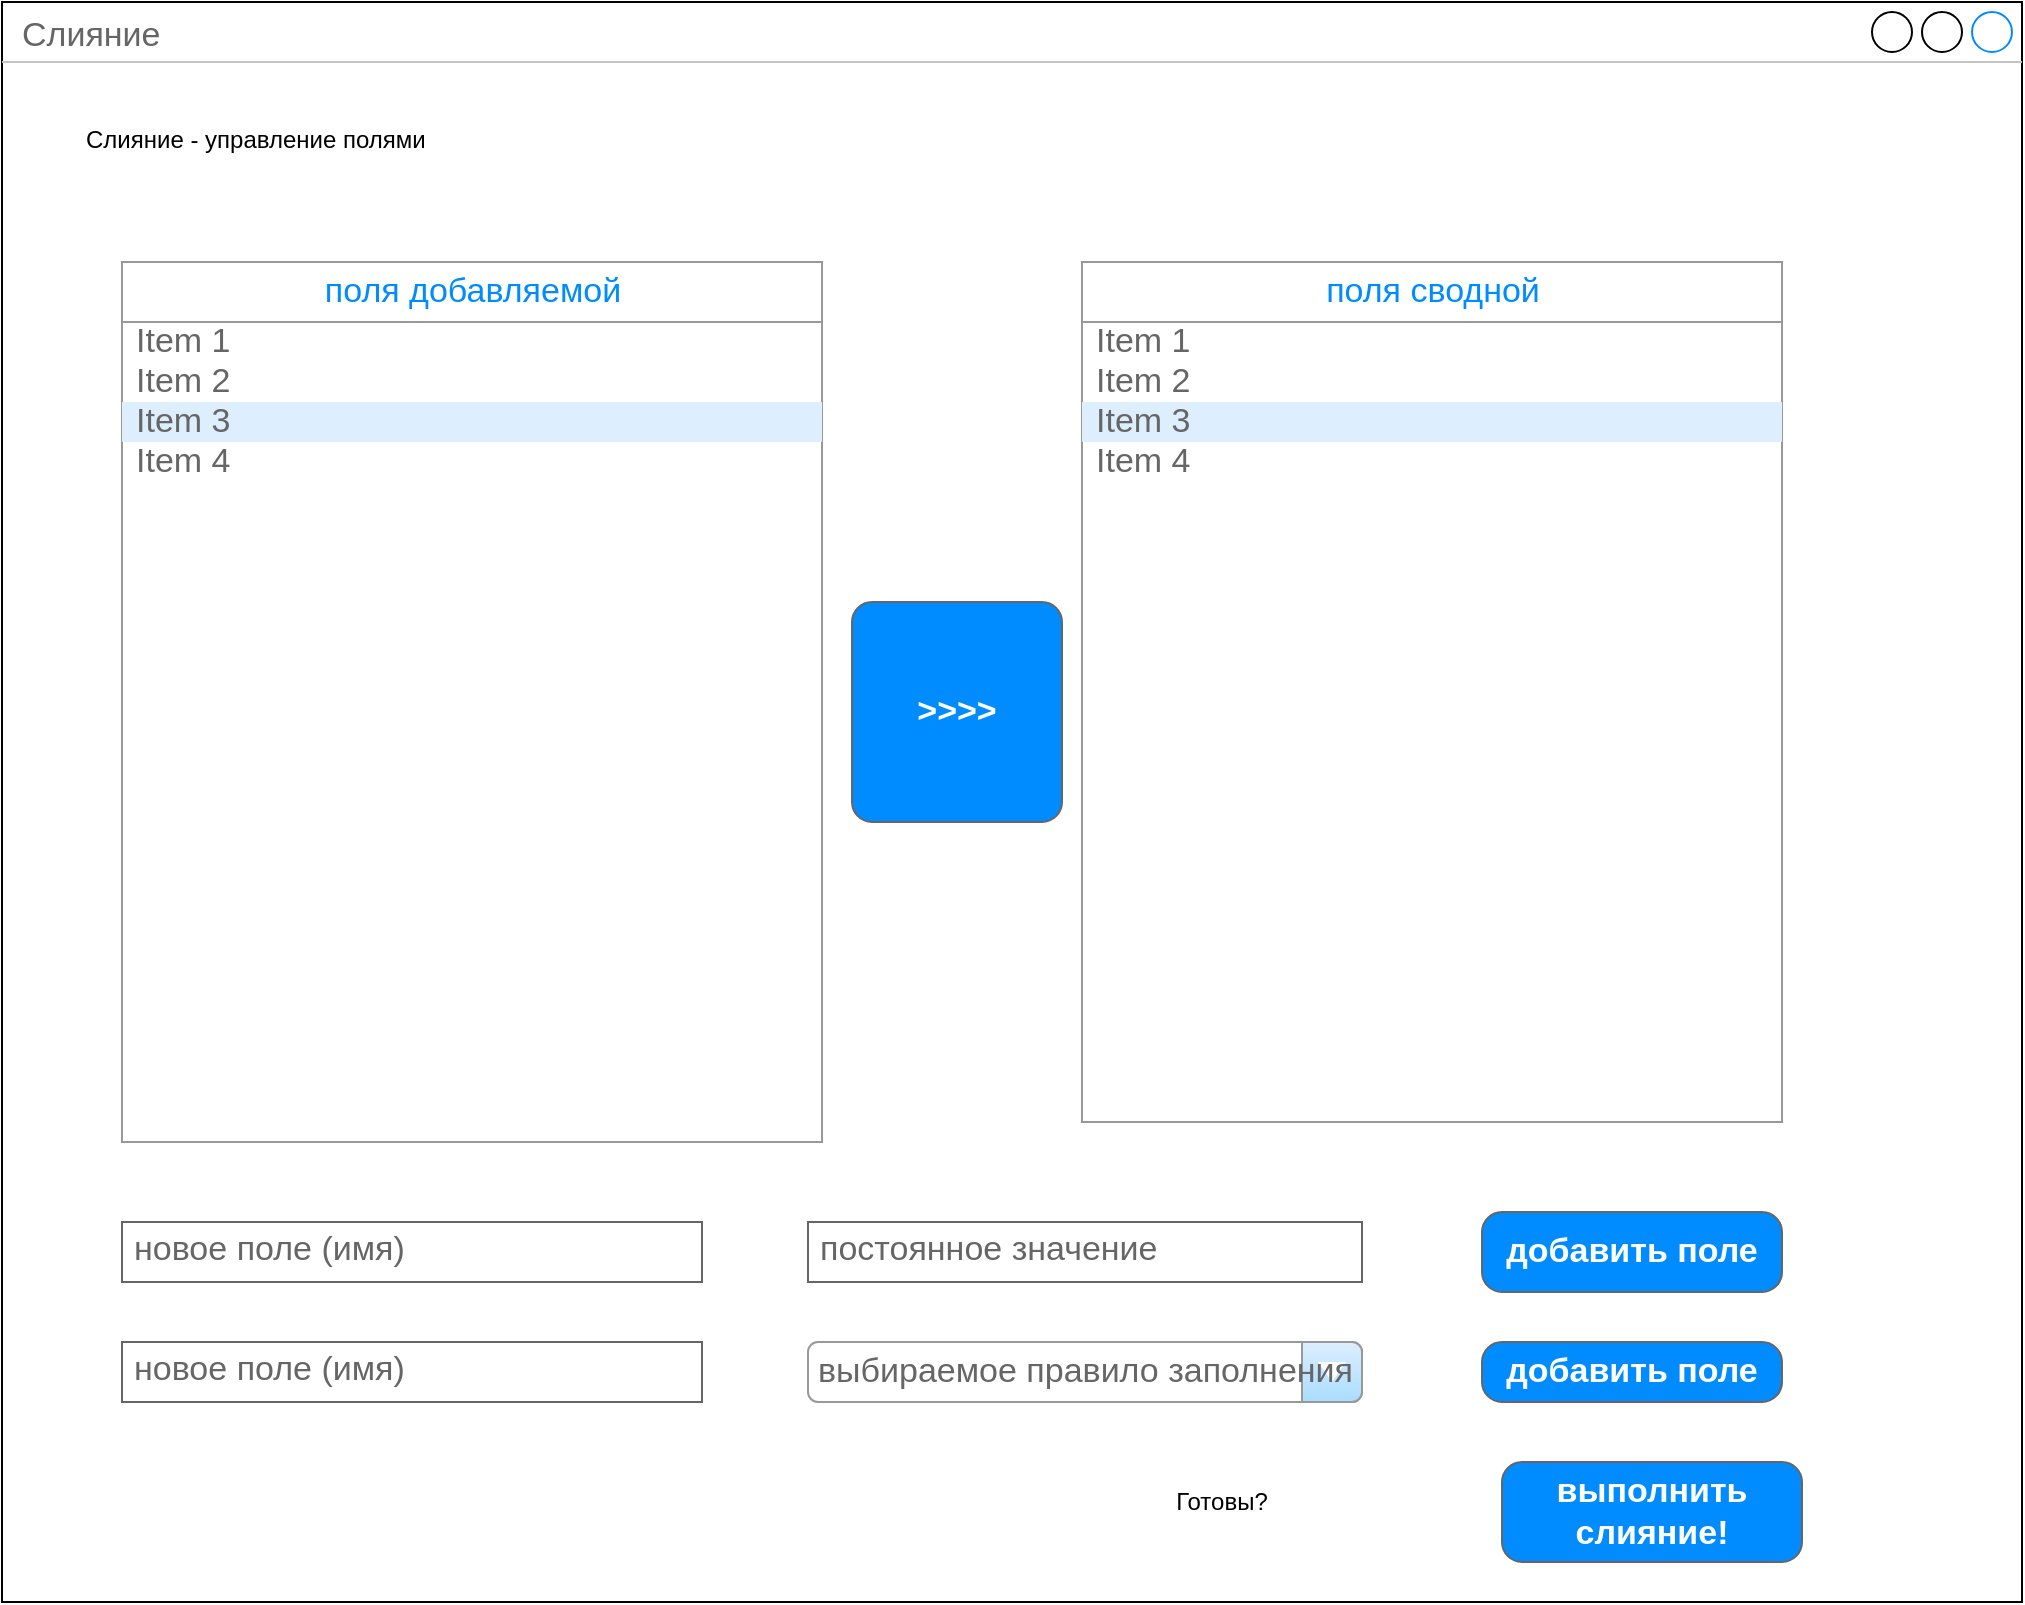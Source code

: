 <mxfile version="13.3.5" type="device"><diagram name="Page-1" id="03018318-947c-dd8e-b7a3-06fadd420f32"><mxGraphModel dx="1408" dy="818" grid="1" gridSize="10" guides="1" tooltips="1" connect="1" arrows="1" fold="1" page="1" pageScale="1" pageWidth="1100" pageHeight="850" background="#ffffff" math="0" shadow="0"><root><mxCell id="0"/><mxCell id="1" parent="0"/><mxCell id="zKLXCUddKXIrfjXFG0iX-1" value="Слияние" style="strokeWidth=1;shadow=0;dashed=0;align=center;html=1;shape=mxgraph.mockup.containers.window;align=left;verticalAlign=top;spacingLeft=8;strokeColor2=#008cff;strokeColor3=#c4c4c4;fontColor=#666666;mainText=;fontSize=17;labelBackgroundColor=none;" vertex="1" parent="1"><mxGeometry x="60" y="10" width="1010" height="800" as="geometry"/></mxCell><mxCell id="zKLXCUddKXIrfjXFG0iX-2" value="Слияние - управление полями" style="text;spacingTop=-5;whiteSpace=wrap;html=1;align=left;fontSize=12;fontFamily=Helvetica;fillColor=none;strokeColor=none;" vertex="1" parent="1"><mxGeometry x="100" y="70" width="920" height="40" as="geometry"/></mxCell><mxCell id="zKLXCUddKXIrfjXFG0iX-3" value="" style="strokeWidth=1;shadow=0;dashed=0;align=center;html=1;shape=mxgraph.mockup.forms.rrect;rSize=0;strokeColor=#999999;fillColor=#ffffff;" vertex="1" parent="1"><mxGeometry x="120" y="140" width="350" height="440" as="geometry"/></mxCell><mxCell id="zKLXCUddKXIrfjXFG0iX-4" value="поля добавляемой" style="strokeWidth=1;shadow=0;dashed=0;align=center;html=1;shape=mxgraph.mockup.forms.rrect;rSize=0;strokeColor=#999999;fontColor=#008cff;fontSize=17;fillColor=#ffffff;resizeWidth=1;" vertex="1" parent="zKLXCUddKXIrfjXFG0iX-3"><mxGeometry width="350" height="30" relative="1" as="geometry"/></mxCell><mxCell id="zKLXCUddKXIrfjXFG0iX-5" value="Item 1" style="strokeWidth=1;shadow=0;dashed=0;align=center;html=1;shape=mxgraph.mockup.forms.anchor;fontSize=17;fontColor=#666666;align=left;spacingLeft=5;resizeWidth=1;" vertex="1" parent="zKLXCUddKXIrfjXFG0iX-3"><mxGeometry width="350" height="20" relative="1" as="geometry"><mxPoint y="30" as="offset"/></mxGeometry></mxCell><mxCell id="zKLXCUddKXIrfjXFG0iX-6" value="Item 2" style="strokeWidth=1;shadow=0;dashed=0;align=center;html=1;shape=mxgraph.mockup.forms.anchor;fontSize=17;fontColor=#666666;align=left;spacingLeft=5;resizeWidth=1;" vertex="1" parent="zKLXCUddKXIrfjXFG0iX-3"><mxGeometry width="350" height="20" relative="1" as="geometry"><mxPoint y="50" as="offset"/></mxGeometry></mxCell><mxCell id="zKLXCUddKXIrfjXFG0iX-7" value="Item 3" style="strokeWidth=1;shadow=0;dashed=0;align=center;html=1;shape=mxgraph.mockup.forms.rrect;rSize=0;fontSize=17;fontColor=#666666;align=left;spacingLeft=5;fillColor=#ddeeff;strokeColor=none;resizeWidth=1;" vertex="1" parent="zKLXCUddKXIrfjXFG0iX-3"><mxGeometry width="350" height="20" relative="1" as="geometry"><mxPoint y="70" as="offset"/></mxGeometry></mxCell><mxCell id="zKLXCUddKXIrfjXFG0iX-8" value="Item 4" style="strokeWidth=1;shadow=0;dashed=0;align=center;html=1;shape=mxgraph.mockup.forms.anchor;fontSize=17;fontColor=#666666;align=left;spacingLeft=5;resizeWidth=1;" vertex="1" parent="zKLXCUddKXIrfjXFG0iX-3"><mxGeometry width="350" height="20" relative="1" as="geometry"><mxPoint y="90" as="offset"/></mxGeometry></mxCell><mxCell id="zKLXCUddKXIrfjXFG0iX-10" value="" style="strokeWidth=1;shadow=0;dashed=0;align=center;html=1;shape=mxgraph.mockup.forms.rrect;rSize=0;strokeColor=#999999;fillColor=#ffffff;" vertex="1" parent="1"><mxGeometry x="600" y="140" width="350" height="430" as="geometry"/></mxCell><mxCell id="zKLXCUddKXIrfjXFG0iX-11" value="поля сводной" style="strokeWidth=1;shadow=0;dashed=0;align=center;html=1;shape=mxgraph.mockup.forms.rrect;rSize=0;strokeColor=#999999;fontColor=#008cff;fontSize=17;fillColor=#ffffff;resizeWidth=1;" vertex="1" parent="zKLXCUddKXIrfjXFG0iX-10"><mxGeometry width="350" height="30" relative="1" as="geometry"/></mxCell><mxCell id="zKLXCUddKXIrfjXFG0iX-12" value="Item 1" style="strokeWidth=1;shadow=0;dashed=0;align=center;html=1;shape=mxgraph.mockup.forms.anchor;fontSize=17;fontColor=#666666;align=left;spacingLeft=5;resizeWidth=1;" vertex="1" parent="zKLXCUddKXIrfjXFG0iX-10"><mxGeometry width="350" height="20" relative="1" as="geometry"><mxPoint y="30" as="offset"/></mxGeometry></mxCell><mxCell id="zKLXCUddKXIrfjXFG0iX-13" value="Item 2" style="strokeWidth=1;shadow=0;dashed=0;align=center;html=1;shape=mxgraph.mockup.forms.anchor;fontSize=17;fontColor=#666666;align=left;spacingLeft=5;resizeWidth=1;" vertex="1" parent="zKLXCUddKXIrfjXFG0iX-10"><mxGeometry width="350" height="20" relative="1" as="geometry"><mxPoint y="50" as="offset"/></mxGeometry></mxCell><mxCell id="zKLXCUddKXIrfjXFG0iX-14" value="Item 3" style="strokeWidth=1;shadow=0;dashed=0;align=center;html=1;shape=mxgraph.mockup.forms.rrect;rSize=0;fontSize=17;fontColor=#666666;align=left;spacingLeft=5;fillColor=#ddeeff;strokeColor=none;resizeWidth=1;" vertex="1" parent="zKLXCUddKXIrfjXFG0iX-10"><mxGeometry width="350" height="20" relative="1" as="geometry"><mxPoint y="70" as="offset"/></mxGeometry></mxCell><mxCell id="zKLXCUddKXIrfjXFG0iX-15" value="Item 4" style="strokeWidth=1;shadow=0;dashed=0;align=center;html=1;shape=mxgraph.mockup.forms.anchor;fontSize=17;fontColor=#666666;align=left;spacingLeft=5;resizeWidth=1;" vertex="1" parent="zKLXCUddKXIrfjXFG0iX-10"><mxGeometry width="350" height="20" relative="1" as="geometry"><mxPoint y="90" as="offset"/></mxGeometry></mxCell><mxCell id="zKLXCUddKXIrfjXFG0iX-22" value="&amp;gt;&amp;gt;&amp;gt;&amp;gt;" style="strokeWidth=1;shadow=0;dashed=0;align=center;html=1;shape=mxgraph.mockup.buttons.button;strokeColor=#666666;fontColor=#ffffff;mainText=;buttonStyle=round;fontSize=17;fontStyle=1;fillColor=#008cff;whiteSpace=wrap;" vertex="1" parent="1"><mxGeometry x="485" y="310" width="105" height="110" as="geometry"/></mxCell><mxCell id="zKLXCUddKXIrfjXFG0iX-23" value="новое поле (имя)" style="strokeWidth=1;shadow=0;dashed=0;align=center;html=1;shape=mxgraph.mockup.text.textBox;fontColor=#666666;align=left;fontSize=17;spacingLeft=4;spacingTop=-3;strokeColor=#666666;mainText=" vertex="1" parent="1"><mxGeometry x="120" y="620" width="290" height="30" as="geometry"/></mxCell><mxCell id="zKLXCUddKXIrfjXFG0iX-24" value="постоянное значение" style="strokeWidth=1;shadow=0;dashed=0;align=center;html=1;shape=mxgraph.mockup.text.textBox;fontColor=#666666;align=left;fontSize=17;spacingLeft=4;spacingTop=-3;strokeColor=#666666;mainText=" vertex="1" parent="1"><mxGeometry x="463" y="620" width="277" height="30" as="geometry"/></mxCell><mxCell id="zKLXCUddKXIrfjXFG0iX-25" value="добавить поле" style="strokeWidth=1;shadow=0;dashed=0;align=center;html=1;shape=mxgraph.mockup.buttons.button;strokeColor=#666666;fontColor=#ffffff;mainText=;buttonStyle=round;fontSize=17;fontStyle=1;fillColor=#008cff;whiteSpace=wrap;" vertex="1" parent="1"><mxGeometry x="800" y="615" width="150" height="40" as="geometry"/></mxCell><mxCell id="zKLXCUddKXIrfjXFG0iX-26" value="новое поле (имя)" style="strokeWidth=1;shadow=0;dashed=0;align=center;html=1;shape=mxgraph.mockup.text.textBox;fontColor=#666666;align=left;fontSize=17;spacingLeft=4;spacingTop=-3;strokeColor=#666666;mainText=" vertex="1" parent="1"><mxGeometry x="120" y="680" width="290" height="30" as="geometry"/></mxCell><mxCell id="zKLXCUddKXIrfjXFG0iX-28" value="выбираемое правило заполнения" style="strokeWidth=1;shadow=0;dashed=0;align=center;html=1;shape=mxgraph.mockup.forms.comboBox;strokeColor=#999999;fillColor=#ddeeff;align=left;fillColor2=#aaddff;mainText=;fontColor=#666666;fontSize=17;spacingLeft=3;" vertex="1" parent="1"><mxGeometry x="463" y="680" width="277" height="30" as="geometry"/></mxCell><mxCell id="zKLXCUddKXIrfjXFG0iX-29" value="добавить поле" style="strokeWidth=1;shadow=0;dashed=0;align=center;html=1;shape=mxgraph.mockup.buttons.button;strokeColor=#666666;fontColor=#ffffff;mainText=;buttonStyle=round;fontSize=17;fontStyle=1;fillColor=#008cff;whiteSpace=wrap;" vertex="1" parent="1"><mxGeometry x="800" y="680" width="150" height="30" as="geometry"/></mxCell><mxCell id="zKLXCUddKXIrfjXFG0iX-30" value="выполнить слияние!" style="strokeWidth=1;shadow=0;dashed=0;align=center;html=1;shape=mxgraph.mockup.buttons.button;strokeColor=#666666;fontColor=#ffffff;mainText=;buttonStyle=round;fontSize=17;fontStyle=1;fillColor=#008cff;whiteSpace=wrap;" vertex="1" parent="1"><mxGeometry x="810" y="740" width="150" height="50" as="geometry"/></mxCell><mxCell id="zKLXCUddKXIrfjXFG0iX-32" value="Готовы?" style="text;html=1;strokeColor=none;fillColor=none;align=center;verticalAlign=middle;whiteSpace=wrap;rounded=0;" vertex="1" parent="1"><mxGeometry x="610" y="750" width="120" height="20" as="geometry"/></mxCell></root></mxGraphModel></diagram></mxfile>